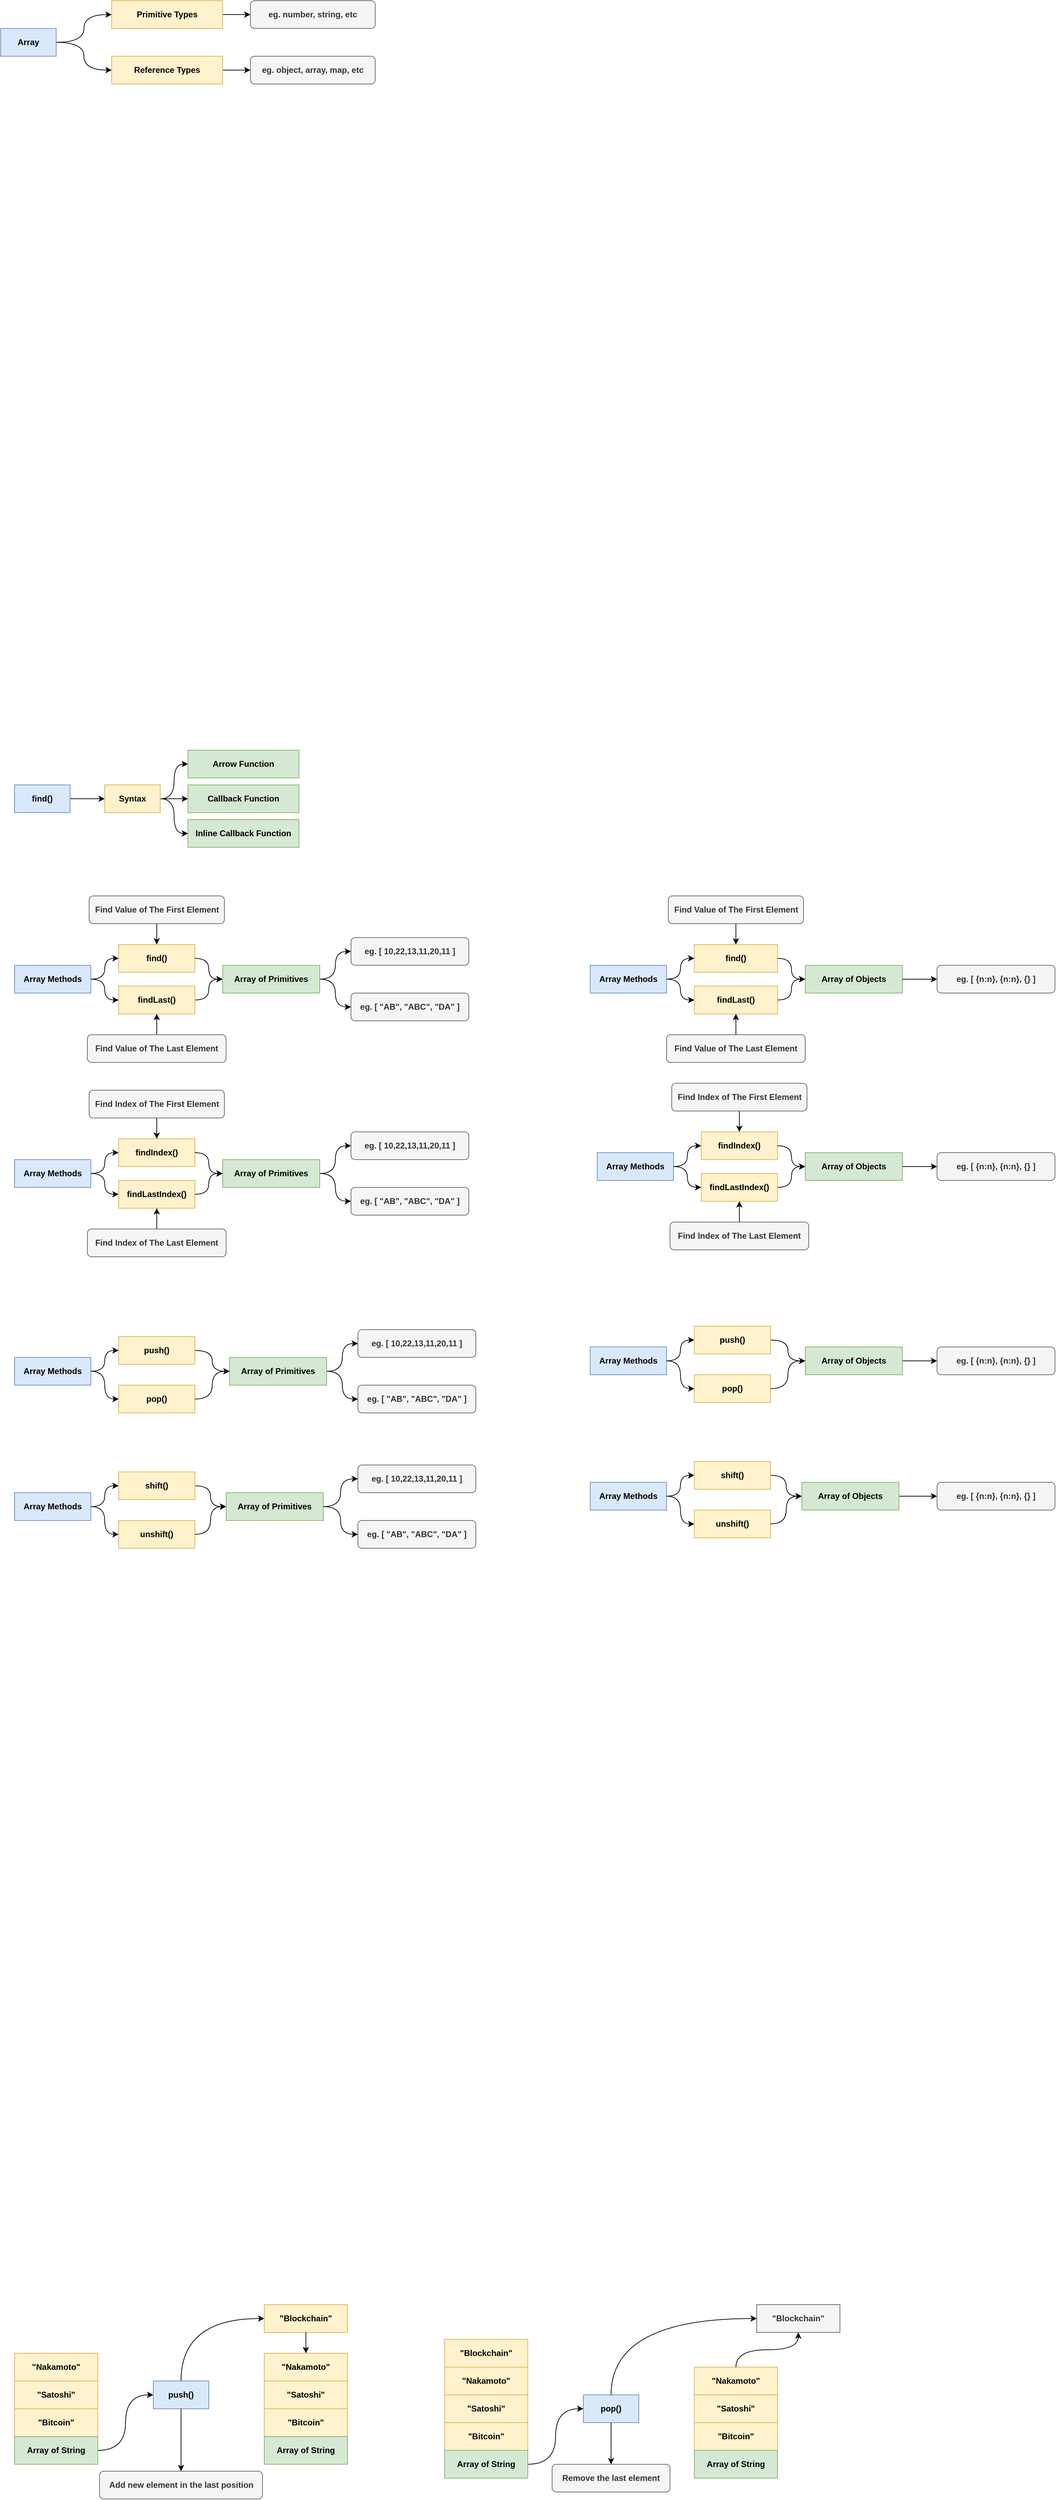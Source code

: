 <mxfile version="20.2.3" type="device" pages="2"><diagram id="KHSQumyHr-9L8EF3Shro" name="Array"><mxGraphModel dx="-278" dy="3065" grid="1" gridSize="10" guides="1" tooltips="1" connect="1" arrows="1" fold="1" page="1" pageScale="1" pageWidth="850" pageHeight="1100" math="0" shadow="0"><root><mxCell id="pelAh8bGHSZ1WmVVus8T-0"/><mxCell id="pelAh8bGHSZ1WmVVus8T-1" parent="pelAh8bGHSZ1WmVVus8T-0"/><mxCell id="rzizRlZASX7ASRi92GUc-32" style="edgeStyle=orthogonalEdgeStyle;curved=1;orthogonalLoop=1;jettySize=auto;html=1;exitX=1;exitY=0.5;exitDx=0;exitDy=0;" parent="pelAh8bGHSZ1WmVVus8T-1" source="rzizRlZASX7ASRi92GUc-27" target="rzizRlZASX7ASRi92GUc-31" edge="1"><mxGeometry relative="1" as="geometry"/></mxCell><mxCell id="rzizRlZASX7ASRi92GUc-27" value="&lt;b&gt;find()&lt;/b&gt;" style="rounded=0;whiteSpace=wrap;html=1;fillColor=#dae8fc;strokeColor=#6c8ebf;" parent="pelAh8bGHSZ1WmVVus8T-1" vertex="1"><mxGeometry x="1740" y="-1030" width="80" height="40" as="geometry"/></mxCell><mxCell id="rzizRlZASX7ASRi92GUc-28" value="&lt;b&gt;Arrow Function&lt;/b&gt;" style="rounded=0;whiteSpace=wrap;html=1;fillColor=#d5e8d4;strokeColor=#82b366;" parent="pelAh8bGHSZ1WmVVus8T-1" vertex="1"><mxGeometry x="1990" y="-1080" width="160" height="40" as="geometry"/></mxCell><mxCell id="rzizRlZASX7ASRi92GUc-29" value="&lt;b&gt;Callback Function&lt;/b&gt;" style="rounded=0;whiteSpace=wrap;html=1;fillColor=#d5e8d4;strokeColor=#82b366;" parent="pelAh8bGHSZ1WmVVus8T-1" vertex="1"><mxGeometry x="1990" y="-1030" width="160" height="40" as="geometry"/></mxCell><mxCell id="rzizRlZASX7ASRi92GUc-30" value="&lt;b&gt;Inline Callback Function&lt;/b&gt;" style="rounded=0;whiteSpace=wrap;html=1;fillColor=#d5e8d4;strokeColor=#82b366;" parent="pelAh8bGHSZ1WmVVus8T-1" vertex="1"><mxGeometry x="1990" y="-980" width="160" height="40" as="geometry"/></mxCell><mxCell id="rzizRlZASX7ASRi92GUc-33" style="edgeStyle=orthogonalEdgeStyle;curved=1;orthogonalLoop=1;jettySize=auto;html=1;exitX=1;exitY=0.5;exitDx=0;exitDy=0;entryX=0;entryY=0.5;entryDx=0;entryDy=0;" parent="pelAh8bGHSZ1WmVVus8T-1" source="rzizRlZASX7ASRi92GUc-31" target="rzizRlZASX7ASRi92GUc-28" edge="1"><mxGeometry relative="1" as="geometry"/></mxCell><mxCell id="rzizRlZASX7ASRi92GUc-34" style="edgeStyle=orthogonalEdgeStyle;curved=1;orthogonalLoop=1;jettySize=auto;html=1;exitX=1;exitY=0.5;exitDx=0;exitDy=0;entryX=0;entryY=0.5;entryDx=0;entryDy=0;" parent="pelAh8bGHSZ1WmVVus8T-1" source="rzizRlZASX7ASRi92GUc-31" target="rzizRlZASX7ASRi92GUc-30" edge="1"><mxGeometry relative="1" as="geometry"/></mxCell><mxCell id="rzizRlZASX7ASRi92GUc-35" style="edgeStyle=orthogonalEdgeStyle;curved=1;orthogonalLoop=1;jettySize=auto;html=1;exitX=1;exitY=0.5;exitDx=0;exitDy=0;" parent="pelAh8bGHSZ1WmVVus8T-1" source="rzizRlZASX7ASRi92GUc-31" target="rzizRlZASX7ASRi92GUc-29" edge="1"><mxGeometry relative="1" as="geometry"/></mxCell><mxCell id="rzizRlZASX7ASRi92GUc-31" value="&lt;b&gt;Syntax&lt;/b&gt;" style="rounded=0;whiteSpace=wrap;html=1;fillColor=#fff2cc;strokeColor=#d6b656;" parent="pelAh8bGHSZ1WmVVus8T-1" vertex="1"><mxGeometry x="1870" y="-1030" width="80" height="40" as="geometry"/></mxCell><mxCell id="m9g6VoH6Y471TWM6IyNL-5" value="" style="group" parent="pelAh8bGHSZ1WmVVus8T-1" vertex="1" connectable="0"><mxGeometry x="2360" y="1160" width="570" height="270" as="geometry"/></mxCell><mxCell id="ezQ0ZeVI_Z-6M8vQxU5H-1" value="&lt;b&gt;pop()&lt;/b&gt;" style="rounded=0;whiteSpace=wrap;html=1;fillColor=#dae8fc;strokeColor=#6c8ebf;" parent="m9g6VoH6Y471TWM6IyNL-5" vertex="1"><mxGeometry x="200" y="130" width="80" height="40" as="geometry"/></mxCell><mxCell id="ezQ0ZeVI_Z-6M8vQxU5H-2" value="&lt;b&gt;&quot;Bitcoin&quot;&lt;/b&gt;" style="rounded=0;whiteSpace=wrap;html=1;fillColor=#fff2cc;strokeColor=#d6b656;" parent="m9g6VoH6Y471TWM6IyNL-5" vertex="1"><mxGeometry y="170" width="120" height="40" as="geometry"/></mxCell><mxCell id="ezQ0ZeVI_Z-6M8vQxU5H-3" value="&lt;b&gt;&quot;Satoshi&quot;&lt;/b&gt;" style="rounded=0;whiteSpace=wrap;html=1;fillColor=#fff2cc;strokeColor=#d6b656;" parent="m9g6VoH6Y471TWM6IyNL-5" vertex="1"><mxGeometry y="130" width="120" height="40" as="geometry"/></mxCell><mxCell id="ezQ0ZeVI_Z-6M8vQxU5H-4" value="&lt;b&gt;&quot;Nakamoto&quot;&lt;/b&gt;" style="rounded=0;whiteSpace=wrap;html=1;fillColor=#fff2cc;strokeColor=#d6b656;" parent="m9g6VoH6Y471TWM6IyNL-5" vertex="1"><mxGeometry y="90" width="120" height="40" as="geometry"/></mxCell><mxCell id="ezQ0ZeVI_Z-6M8vQxU5H-5" value="&lt;b&gt;&quot;Blockchain&quot;&lt;/b&gt;" style="rounded=0;whiteSpace=wrap;html=1;fillColor=#fff2cc;strokeColor=#d6b656;" parent="m9g6VoH6Y471TWM6IyNL-5" vertex="1"><mxGeometry y="50" width="120" height="40" as="geometry"/></mxCell><mxCell id="ezQ0ZeVI_Z-6M8vQxU5H-16" style="edgeStyle=orthogonalEdgeStyle;curved=1;orthogonalLoop=1;jettySize=auto;html=1;exitX=1;exitY=0.5;exitDx=0;exitDy=0;entryX=0;entryY=0.5;entryDx=0;entryDy=0;" parent="m9g6VoH6Y471TWM6IyNL-5" source="ezQ0ZeVI_Z-6M8vQxU5H-6" target="ezQ0ZeVI_Z-6M8vQxU5H-1" edge="1"><mxGeometry relative="1" as="geometry"/></mxCell><mxCell id="ezQ0ZeVI_Z-6M8vQxU5H-6" value="&lt;b&gt;Array of String&lt;/b&gt;" style="rounded=0;whiteSpace=wrap;html=1;fillColor=#d5e8d4;strokeColor=#82b366;" parent="m9g6VoH6Y471TWM6IyNL-5" vertex="1"><mxGeometry y="210" width="120" height="40" as="geometry"/></mxCell><mxCell id="ezQ0ZeVI_Z-6M8vQxU5H-8" value="&lt;b&gt;&quot;Bitcoin&quot;&lt;/b&gt;" style="rounded=0;whiteSpace=wrap;html=1;fillColor=#fff2cc;strokeColor=#d6b656;" parent="m9g6VoH6Y471TWM6IyNL-5" vertex="1"><mxGeometry x="360" y="170" width="120" height="40" as="geometry"/></mxCell><mxCell id="ezQ0ZeVI_Z-6M8vQxU5H-9" value="&lt;b&gt;&quot;Satoshi&quot;&lt;/b&gt;" style="rounded=0;whiteSpace=wrap;html=1;fillColor=#fff2cc;strokeColor=#d6b656;" parent="m9g6VoH6Y471TWM6IyNL-5" vertex="1"><mxGeometry x="360" y="130" width="120" height="40" as="geometry"/></mxCell><mxCell id="ezQ0ZeVI_Z-6M8vQxU5H-10" value="&lt;b&gt;&quot;Nakamoto&quot;&lt;/b&gt;" style="rounded=0;whiteSpace=wrap;html=1;fillColor=#fff2cc;strokeColor=#d6b656;" parent="m9g6VoH6Y471TWM6IyNL-5" vertex="1"><mxGeometry x="360" y="90" width="120" height="40" as="geometry"/></mxCell><mxCell id="ezQ0ZeVI_Z-6M8vQxU5H-11" value="&lt;b&gt;&quot;Blockchain&quot;&lt;/b&gt;" style="rounded=0;whiteSpace=wrap;html=1;fillColor=#f5f5f5;strokeColor=#666666;fontColor=#333333;" parent="m9g6VoH6Y471TWM6IyNL-5" vertex="1"><mxGeometry x="450" width="120" height="40" as="geometry"/></mxCell><mxCell id="ezQ0ZeVI_Z-6M8vQxU5H-13" style="edgeStyle=orthogonalEdgeStyle;curved=1;orthogonalLoop=1;jettySize=auto;html=1;exitX=0.5;exitY=0;exitDx=0;exitDy=0;entryX=0;entryY=0.5;entryDx=0;entryDy=0;" parent="m9g6VoH6Y471TWM6IyNL-5" source="ezQ0ZeVI_Z-6M8vQxU5H-1" target="ezQ0ZeVI_Z-6M8vQxU5H-11" edge="1"><mxGeometry relative="1" as="geometry"/></mxCell><mxCell id="ezQ0ZeVI_Z-6M8vQxU5H-18" style="edgeStyle=orthogonalEdgeStyle;curved=1;orthogonalLoop=1;jettySize=auto;html=1;exitX=0.5;exitY=0;exitDx=0;exitDy=0;" parent="m9g6VoH6Y471TWM6IyNL-5" source="ezQ0ZeVI_Z-6M8vQxU5H-10" target="ezQ0ZeVI_Z-6M8vQxU5H-11" edge="1"><mxGeometry relative="1" as="geometry"/></mxCell><mxCell id="ezQ0ZeVI_Z-6M8vQxU5H-12" value="&lt;b&gt;Array of String&lt;/b&gt;" style="rounded=0;whiteSpace=wrap;html=1;fillColor=#d5e8d4;strokeColor=#82b366;" parent="m9g6VoH6Y471TWM6IyNL-5" vertex="1"><mxGeometry x="360" y="210" width="120" height="40" as="geometry"/></mxCell><mxCell id="ezQ0ZeVI_Z-6M8vQxU5H-15" value="&lt;b&gt;Remove the last element&lt;/b&gt;" style="rounded=1;whiteSpace=wrap;html=1;fillColor=#f5f5f5;strokeColor=#666666;fontColor=#333333;gradientColor=none;" parent="m9g6VoH6Y471TWM6IyNL-5" vertex="1"><mxGeometry x="155" y="230" width="170" height="40" as="geometry"/></mxCell><mxCell id="ezQ0ZeVI_Z-6M8vQxU5H-17" style="edgeStyle=orthogonalEdgeStyle;curved=1;orthogonalLoop=1;jettySize=auto;html=1;exitX=0.5;exitY=1;exitDx=0;exitDy=0;" parent="m9g6VoH6Y471TWM6IyNL-5" source="ezQ0ZeVI_Z-6M8vQxU5H-1" target="ezQ0ZeVI_Z-6M8vQxU5H-15" edge="1"><mxGeometry relative="1" as="geometry"/></mxCell><mxCell id="m9g6VoH6Y471TWM6IyNL-41" value="" style="group" parent="pelAh8bGHSZ1WmVVus8T-1" vertex="1" connectable="0"><mxGeometry x="1740" y="1160" width="480" height="280" as="geometry"/></mxCell><mxCell id="m9g6VoH6Y471TWM6IyNL-23" value="&lt;b&gt;push()&lt;/b&gt;" style="rounded=0;whiteSpace=wrap;html=1;fillColor=#dae8fc;strokeColor=#6c8ebf;" parent="m9g6VoH6Y471TWM6IyNL-41" vertex="1"><mxGeometry x="200" y="110" width="80" height="40" as="geometry"/></mxCell><mxCell id="m9g6VoH6Y471TWM6IyNL-24" value="&lt;b&gt;&quot;Bitcoin&quot;&lt;/b&gt;" style="rounded=0;whiteSpace=wrap;html=1;fillColor=#fff2cc;strokeColor=#d6b656;" parent="m9g6VoH6Y471TWM6IyNL-41" vertex="1"><mxGeometry y="150" width="120" height="40" as="geometry"/></mxCell><mxCell id="m9g6VoH6Y471TWM6IyNL-25" value="&lt;b&gt;&quot;Satoshi&quot;&lt;/b&gt;" style="rounded=0;whiteSpace=wrap;html=1;fillColor=#fff2cc;strokeColor=#d6b656;" parent="m9g6VoH6Y471TWM6IyNL-41" vertex="1"><mxGeometry y="110" width="120" height="40" as="geometry"/></mxCell><mxCell id="m9g6VoH6Y471TWM6IyNL-26" value="&lt;b&gt;&quot;Nakamoto&quot;&lt;/b&gt;" style="rounded=0;whiteSpace=wrap;html=1;fillColor=#fff2cc;strokeColor=#d6b656;" parent="m9g6VoH6Y471TWM6IyNL-41" vertex="1"><mxGeometry y="70" width="120" height="40" as="geometry"/></mxCell><mxCell id="m9g6VoH6Y471TWM6IyNL-27" value="&lt;b&gt;&quot;Blockchain&quot;&lt;/b&gt;" style="rounded=0;whiteSpace=wrap;html=1;fillColor=#fff2cc;strokeColor=#d6b656;" parent="m9g6VoH6Y471TWM6IyNL-41" vertex="1"><mxGeometry x="360" width="120" height="40" as="geometry"/></mxCell><mxCell id="m9g6VoH6Y471TWM6IyNL-39" style="edgeStyle=orthogonalEdgeStyle;curved=1;orthogonalLoop=1;jettySize=auto;html=1;exitX=0.5;exitY=0;exitDx=0;exitDy=0;entryX=0;entryY=0.5;entryDx=0;entryDy=0;" parent="m9g6VoH6Y471TWM6IyNL-41" source="m9g6VoH6Y471TWM6IyNL-23" target="m9g6VoH6Y471TWM6IyNL-27" edge="1"><mxGeometry relative="1" as="geometry"/></mxCell><mxCell id="m9g6VoH6Y471TWM6IyNL-28" style="edgeStyle=orthogonalEdgeStyle;curved=1;orthogonalLoop=1;jettySize=auto;html=1;exitX=1;exitY=0.5;exitDx=0;exitDy=0;entryX=0;entryY=0.5;entryDx=0;entryDy=0;" parent="m9g6VoH6Y471TWM6IyNL-41" source="m9g6VoH6Y471TWM6IyNL-29" target="m9g6VoH6Y471TWM6IyNL-23" edge="1"><mxGeometry relative="1" as="geometry"/></mxCell><mxCell id="m9g6VoH6Y471TWM6IyNL-29" value="&lt;b&gt;Array of String&lt;/b&gt;" style="rounded=0;whiteSpace=wrap;html=1;fillColor=#d5e8d4;strokeColor=#82b366;" parent="m9g6VoH6Y471TWM6IyNL-41" vertex="1"><mxGeometry y="190" width="120" height="40" as="geometry"/></mxCell><mxCell id="m9g6VoH6Y471TWM6IyNL-30" value="&lt;b&gt;&quot;Bitcoin&quot;&lt;/b&gt;" style="rounded=0;whiteSpace=wrap;html=1;fillColor=#fff2cc;strokeColor=#d6b656;" parent="m9g6VoH6Y471TWM6IyNL-41" vertex="1"><mxGeometry x="360" y="150" width="120" height="40" as="geometry"/></mxCell><mxCell id="m9g6VoH6Y471TWM6IyNL-31" value="&lt;b&gt;&quot;Satoshi&quot;&lt;/b&gt;" style="rounded=0;whiteSpace=wrap;html=1;fillColor=#fff2cc;strokeColor=#d6b656;" parent="m9g6VoH6Y471TWM6IyNL-41" vertex="1"><mxGeometry x="360" y="110" width="120" height="40" as="geometry"/></mxCell><mxCell id="m9g6VoH6Y471TWM6IyNL-32" value="&lt;b&gt;&quot;Nakamoto&quot;&lt;/b&gt;" style="rounded=0;whiteSpace=wrap;html=1;fillColor=#fff2cc;strokeColor=#d6b656;" parent="m9g6VoH6Y471TWM6IyNL-41" vertex="1"><mxGeometry x="360" y="70" width="120" height="40" as="geometry"/></mxCell><mxCell id="m9g6VoH6Y471TWM6IyNL-40" style="edgeStyle=orthogonalEdgeStyle;curved=1;orthogonalLoop=1;jettySize=auto;html=1;exitX=0.5;exitY=1;exitDx=0;exitDy=0;entryX=0.5;entryY=0;entryDx=0;entryDy=0;" parent="m9g6VoH6Y471TWM6IyNL-41" source="m9g6VoH6Y471TWM6IyNL-27" target="m9g6VoH6Y471TWM6IyNL-32" edge="1"><mxGeometry relative="1" as="geometry"/></mxCell><mxCell id="m9g6VoH6Y471TWM6IyNL-36" value="&lt;b&gt;Array of String&lt;/b&gt;" style="rounded=0;whiteSpace=wrap;html=1;fillColor=#d5e8d4;strokeColor=#82b366;" parent="m9g6VoH6Y471TWM6IyNL-41" vertex="1"><mxGeometry x="360" y="190" width="120" height="40" as="geometry"/></mxCell><mxCell id="m9g6VoH6Y471TWM6IyNL-37" value="&lt;b&gt;Add new element in the last position&lt;/b&gt;" style="rounded=1;whiteSpace=wrap;html=1;fillColor=#f5f5f5;strokeColor=#666666;fontColor=#333333;gradientColor=none;" parent="m9g6VoH6Y471TWM6IyNL-41" vertex="1"><mxGeometry x="122.5" y="240" width="235" height="40" as="geometry"/></mxCell><mxCell id="m9g6VoH6Y471TWM6IyNL-38" style="edgeStyle=orthogonalEdgeStyle;curved=1;orthogonalLoop=1;jettySize=auto;html=1;exitX=0.5;exitY=1;exitDx=0;exitDy=0;" parent="m9g6VoH6Y471TWM6IyNL-41" source="m9g6VoH6Y471TWM6IyNL-23" target="m9g6VoH6Y471TWM6IyNL-37" edge="1"><mxGeometry relative="1" as="geometry"/></mxCell><mxCell id="_TqY2tzyVHwx-3EZVsWA-69" value="" style="group" parent="pelAh8bGHSZ1WmVVus8T-1" vertex="1" connectable="0"><mxGeometry x="1740" y="-870" width="655" height="240" as="geometry"/></mxCell><mxCell id="rzizRlZASX7ASRi92GUc-0" value="&lt;b&gt;Array Methods&lt;/b&gt;" style="rounded=0;whiteSpace=wrap;html=1;fillColor=#dae8fc;strokeColor=#6c8ebf;" parent="_TqY2tzyVHwx-3EZVsWA-69" vertex="1"><mxGeometry y="100" width="110" height="40" as="geometry"/></mxCell><mxCell id="rzizRlZASX7ASRi92GUc-1" value="&lt;b&gt;find()&lt;/b&gt;" style="rounded=0;whiteSpace=wrap;html=1;fillColor=#fff2cc;strokeColor=#d6b656;" parent="_TqY2tzyVHwx-3EZVsWA-69" vertex="1"><mxGeometry x="150" y="70" width="110" height="40" as="geometry"/></mxCell><mxCell id="rzizRlZASX7ASRi92GUc-24" style="edgeStyle=orthogonalEdgeStyle;curved=1;orthogonalLoop=1;jettySize=auto;html=1;exitX=1;exitY=0.5;exitDx=0;exitDy=0;entryX=0;entryY=0.5;entryDx=0;entryDy=0;" parent="_TqY2tzyVHwx-3EZVsWA-69" source="rzizRlZASX7ASRi92GUc-0" target="rzizRlZASX7ASRi92GUc-1" edge="1"><mxGeometry relative="1" as="geometry"/></mxCell><mxCell id="rzizRlZASX7ASRi92GUc-5" value="&lt;b&gt;Array of Primitives&lt;/b&gt;" style="rounded=0;whiteSpace=wrap;html=1;fillColor=#d5e8d4;strokeColor=#82b366;" parent="_TqY2tzyVHwx-3EZVsWA-69" vertex="1"><mxGeometry x="300" y="100" width="140" height="40" as="geometry"/></mxCell><mxCell id="rzizRlZASX7ASRi92GUc-23" style="edgeStyle=orthogonalEdgeStyle;curved=1;orthogonalLoop=1;jettySize=auto;html=1;exitX=1;exitY=0.5;exitDx=0;exitDy=0;entryX=0;entryY=0.5;entryDx=0;entryDy=0;" parent="_TqY2tzyVHwx-3EZVsWA-69" source="rzizRlZASX7ASRi92GUc-1" target="rzizRlZASX7ASRi92GUc-5" edge="1"><mxGeometry relative="1" as="geometry"/></mxCell><mxCell id="rzizRlZASX7ASRi92GUc-7" value="&lt;b&gt;eg. [ 10,22,13,11,20,11 ]&lt;/b&gt;" style="rounded=1;whiteSpace=wrap;html=1;fillColor=#f5f5f5;strokeColor=#666666;fontColor=#333333;" parent="_TqY2tzyVHwx-3EZVsWA-69" vertex="1"><mxGeometry x="485" y="60" width="170" height="40" as="geometry"/></mxCell><mxCell id="rzizRlZASX7ASRi92GUc-18" style="edgeStyle=orthogonalEdgeStyle;curved=1;orthogonalLoop=1;jettySize=auto;html=1;exitX=1;exitY=0.5;exitDx=0;exitDy=0;entryX=0;entryY=0.5;entryDx=0;entryDy=0;" parent="_TqY2tzyVHwx-3EZVsWA-69" source="rzizRlZASX7ASRi92GUc-5" target="rzizRlZASX7ASRi92GUc-7" edge="1"><mxGeometry relative="1" as="geometry"/></mxCell><mxCell id="rzizRlZASX7ASRi92GUc-22" style="edgeStyle=orthogonalEdgeStyle;curved=1;orthogonalLoop=1;jettySize=auto;html=1;exitX=1;exitY=0.5;exitDx=0;exitDy=0;entryX=0;entryY=0.5;entryDx=0;entryDy=0;" parent="_TqY2tzyVHwx-3EZVsWA-69" source="rzizRlZASX7ASRi92GUc-11" target="rzizRlZASX7ASRi92GUc-5" edge="1"><mxGeometry relative="1" as="geometry"/></mxCell><mxCell id="rzizRlZASX7ASRi92GUc-11" value="&lt;b&gt;findLast()&lt;/b&gt;" style="rounded=0;whiteSpace=wrap;html=1;fillColor=#fff2cc;strokeColor=#d6b656;" parent="_TqY2tzyVHwx-3EZVsWA-69" vertex="1"><mxGeometry x="150" y="130" width="110" height="40" as="geometry"/></mxCell><mxCell id="rzizRlZASX7ASRi92GUc-25" style="edgeStyle=orthogonalEdgeStyle;curved=1;orthogonalLoop=1;jettySize=auto;html=1;exitX=1;exitY=0.5;exitDx=0;exitDy=0;entryX=0;entryY=0.5;entryDx=0;entryDy=0;" parent="_TqY2tzyVHwx-3EZVsWA-69" source="rzizRlZASX7ASRi92GUc-0" target="rzizRlZASX7ASRi92GUc-11" edge="1"><mxGeometry relative="1" as="geometry"/></mxCell><mxCell id="_TqY2tzyVHwx-3EZVsWA-63" style="edgeStyle=orthogonalEdgeStyle;curved=1;orthogonalLoop=1;jettySize=auto;html=1;exitX=0.5;exitY=0;exitDx=0;exitDy=0;" parent="_TqY2tzyVHwx-3EZVsWA-69" source="rzizRlZASX7ASRi92GUc-12" target="rzizRlZASX7ASRi92GUc-11" edge="1"><mxGeometry relative="1" as="geometry"/></mxCell><mxCell id="rzizRlZASX7ASRi92GUc-12" value="&lt;b&gt;Find Value of The Last Element&lt;/b&gt;" style="rounded=1;whiteSpace=wrap;html=1;fillColor=#f5f5f5;strokeColor=#666666;fontColor=#333333;" parent="_TqY2tzyVHwx-3EZVsWA-69" vertex="1"><mxGeometry x="105" y="200" width="200" height="40" as="geometry"/></mxCell><mxCell id="_TqY2tzyVHwx-3EZVsWA-64" style="edgeStyle=orthogonalEdgeStyle;curved=1;orthogonalLoop=1;jettySize=auto;html=1;exitX=0.5;exitY=1;exitDx=0;exitDy=0;entryX=0.5;entryY=0;entryDx=0;entryDy=0;" parent="_TqY2tzyVHwx-3EZVsWA-69" source="rzizRlZASX7ASRi92GUc-14" target="rzizRlZASX7ASRi92GUc-1" edge="1"><mxGeometry relative="1" as="geometry"/></mxCell><mxCell id="rzizRlZASX7ASRi92GUc-14" value="&lt;b&gt;Find Value of The First Element&lt;/b&gt;" style="rounded=1;whiteSpace=wrap;html=1;fillColor=#f5f5f5;strokeColor=#666666;fontColor=#333333;" parent="_TqY2tzyVHwx-3EZVsWA-69" vertex="1"><mxGeometry x="107.5" width="195" height="40" as="geometry"/></mxCell><mxCell id="rzizRlZASX7ASRi92GUc-16" value="&lt;b&gt;eg. [ &quot;AB&quot;, &quot;ABC&quot;, &quot;DA&quot; ]&lt;/b&gt;" style="rounded=1;whiteSpace=wrap;html=1;fillColor=#f5f5f5;strokeColor=#666666;fontColor=#333333;" parent="_TqY2tzyVHwx-3EZVsWA-69" vertex="1"><mxGeometry x="485" y="140" width="170" height="40" as="geometry"/></mxCell><mxCell id="rzizRlZASX7ASRi92GUc-19" style="edgeStyle=orthogonalEdgeStyle;curved=1;orthogonalLoop=1;jettySize=auto;html=1;exitX=1;exitY=0.5;exitDx=0;exitDy=0;" parent="_TqY2tzyVHwx-3EZVsWA-69" source="rzizRlZASX7ASRi92GUc-5" target="rzizRlZASX7ASRi92GUc-16" edge="1"><mxGeometry relative="1" as="geometry"/></mxCell><mxCell id="_TqY2tzyVHwx-3EZVsWA-70" value="" style="group" parent="pelAh8bGHSZ1WmVVus8T-1" vertex="1" connectable="0"><mxGeometry x="2570" y="-870" width="670" height="240" as="geometry"/></mxCell><mxCell id="_TqY2tzyVHwx-3EZVsWA-3" value="&lt;b&gt;Array Methods&lt;/b&gt;" style="rounded=0;whiteSpace=wrap;html=1;fillColor=#dae8fc;strokeColor=#6c8ebf;" parent="_TqY2tzyVHwx-3EZVsWA-70" vertex="1"><mxGeometry y="100" width="110" height="40" as="geometry"/></mxCell><mxCell id="_TqY2tzyVHwx-3EZVsWA-5" value="&lt;b&gt;find()&lt;/b&gt;" style="rounded=0;whiteSpace=wrap;html=1;fillColor=#fff2cc;strokeColor=#d6b656;" parent="_TqY2tzyVHwx-3EZVsWA-70" vertex="1"><mxGeometry x="150" y="70" width="120" height="40" as="geometry"/></mxCell><mxCell id="_TqY2tzyVHwx-3EZVsWA-0" style="edgeStyle=orthogonalEdgeStyle;curved=1;orthogonalLoop=1;jettySize=auto;html=1;exitX=1;exitY=0.5;exitDx=0;exitDy=0;entryX=0;entryY=0.5;entryDx=0;entryDy=0;" parent="_TqY2tzyVHwx-3EZVsWA-70" source="_TqY2tzyVHwx-3EZVsWA-3" target="_TqY2tzyVHwx-3EZVsWA-5" edge="1"><mxGeometry relative="1" as="geometry"/></mxCell><mxCell id="_TqY2tzyVHwx-3EZVsWA-10" value="&lt;b&gt;Array of Objects&lt;/b&gt;" style="rounded=0;whiteSpace=wrap;html=1;fillColor=#d5e8d4;strokeColor=#82b366;" parent="_TqY2tzyVHwx-3EZVsWA-70" vertex="1"><mxGeometry x="310" y="100" width="140" height="40" as="geometry"/></mxCell><mxCell id="_TqY2tzyVHwx-3EZVsWA-4" style="edgeStyle=orthogonalEdgeStyle;curved=1;orthogonalLoop=1;jettySize=auto;html=1;exitX=1;exitY=0.5;exitDx=0;exitDy=0;entryX=0;entryY=0.5;entryDx=0;entryDy=0;" parent="_TqY2tzyVHwx-3EZVsWA-70" source="_TqY2tzyVHwx-3EZVsWA-5" target="_TqY2tzyVHwx-3EZVsWA-10" edge="1"><mxGeometry relative="1" as="geometry"/></mxCell><mxCell id="_TqY2tzyVHwx-3EZVsWA-12" style="edgeStyle=orthogonalEdgeStyle;curved=1;orthogonalLoop=1;jettySize=auto;html=1;exitX=1;exitY=0.5;exitDx=0;exitDy=0;entryX=0;entryY=0.5;entryDx=0;entryDy=0;" parent="_TqY2tzyVHwx-3EZVsWA-70" source="_TqY2tzyVHwx-3EZVsWA-13" target="_TqY2tzyVHwx-3EZVsWA-10" edge="1"><mxGeometry relative="1" as="geometry"/></mxCell><mxCell id="_TqY2tzyVHwx-3EZVsWA-13" value="&lt;b&gt;findLast()&lt;/b&gt;" style="rounded=0;whiteSpace=wrap;html=1;fillColor=#fff2cc;strokeColor=#d6b656;" parent="_TqY2tzyVHwx-3EZVsWA-70" vertex="1"><mxGeometry x="150" y="130" width="120" height="40" as="geometry"/></mxCell><mxCell id="_TqY2tzyVHwx-3EZVsWA-1" style="edgeStyle=orthogonalEdgeStyle;curved=1;orthogonalLoop=1;jettySize=auto;html=1;exitX=1;exitY=0.5;exitDx=0;exitDy=0;entryX=0;entryY=0.5;entryDx=0;entryDy=0;" parent="_TqY2tzyVHwx-3EZVsWA-70" source="_TqY2tzyVHwx-3EZVsWA-3" target="_TqY2tzyVHwx-3EZVsWA-13" edge="1"><mxGeometry relative="1" as="geometry"/></mxCell><mxCell id="_TqY2tzyVHwx-3EZVsWA-18" value="&lt;b&gt;eg. [ {n:n}, {n:n}, {} ]&lt;/b&gt;" style="rounded=1;whiteSpace=wrap;html=1;fillColor=#f5f5f5;strokeColor=#666666;fontColor=#333333;" parent="_TqY2tzyVHwx-3EZVsWA-70" vertex="1"><mxGeometry x="500" y="100" width="170" height="40" as="geometry"/></mxCell><mxCell id="_TqY2tzyVHwx-3EZVsWA-9" style="edgeStyle=orthogonalEdgeStyle;curved=1;orthogonalLoop=1;jettySize=auto;html=1;exitX=1;exitY=0.5;exitDx=0;exitDy=0;" parent="_TqY2tzyVHwx-3EZVsWA-70" source="_TqY2tzyVHwx-3EZVsWA-10" target="_TqY2tzyVHwx-3EZVsWA-18" edge="1"><mxGeometry relative="1" as="geometry"/></mxCell><mxCell id="_TqY2tzyVHwx-3EZVsWA-68" style="edgeStyle=orthogonalEdgeStyle;curved=1;orthogonalLoop=1;jettySize=auto;html=1;exitX=0.5;exitY=0;exitDx=0;exitDy=0;" parent="_TqY2tzyVHwx-3EZVsWA-70" source="_TqY2tzyVHwx-3EZVsWA-65" target="_TqY2tzyVHwx-3EZVsWA-13" edge="1"><mxGeometry relative="1" as="geometry"/></mxCell><mxCell id="_TqY2tzyVHwx-3EZVsWA-65" value="&lt;b&gt;Find Value of The Last Element&lt;/b&gt;" style="rounded=1;whiteSpace=wrap;html=1;fillColor=#f5f5f5;strokeColor=#666666;fontColor=#333333;" parent="_TqY2tzyVHwx-3EZVsWA-70" vertex="1"><mxGeometry x="110" y="200" width="200" height="40" as="geometry"/></mxCell><mxCell id="_TqY2tzyVHwx-3EZVsWA-67" style="edgeStyle=orthogonalEdgeStyle;curved=1;orthogonalLoop=1;jettySize=auto;html=1;exitX=0.5;exitY=1;exitDx=0;exitDy=0;" parent="_TqY2tzyVHwx-3EZVsWA-70" source="_TqY2tzyVHwx-3EZVsWA-66" target="_TqY2tzyVHwx-3EZVsWA-5" edge="1"><mxGeometry relative="1" as="geometry"/></mxCell><mxCell id="_TqY2tzyVHwx-3EZVsWA-66" value="&lt;b&gt;Find Value of The First Element&lt;/b&gt;" style="rounded=1;whiteSpace=wrap;html=1;fillColor=#f5f5f5;strokeColor=#666666;fontColor=#333333;" parent="_TqY2tzyVHwx-3EZVsWA-70" vertex="1"><mxGeometry x="112.5" width="195" height="40" as="geometry"/></mxCell><mxCell id="_TqY2tzyVHwx-3EZVsWA-71" value="" style="group" parent="pelAh8bGHSZ1WmVVus8T-1" vertex="1" connectable="0"><mxGeometry x="1740" y="-590" width="655" height="240" as="geometry"/></mxCell><mxCell id="_TqY2tzyVHwx-3EZVsWA-72" value="&lt;b&gt;Array Methods&lt;/b&gt;" style="rounded=0;whiteSpace=wrap;html=1;fillColor=#dae8fc;strokeColor=#6c8ebf;" parent="_TqY2tzyVHwx-3EZVsWA-71" vertex="1"><mxGeometry y="100" width="110" height="40" as="geometry"/></mxCell><mxCell id="_TqY2tzyVHwx-3EZVsWA-73" value="&lt;b&gt;findIndex()&lt;/b&gt;" style="rounded=0;whiteSpace=wrap;html=1;fillColor=#fff2cc;strokeColor=#d6b656;" parent="_TqY2tzyVHwx-3EZVsWA-71" vertex="1"><mxGeometry x="150" y="70" width="110" height="40" as="geometry"/></mxCell><mxCell id="_TqY2tzyVHwx-3EZVsWA-74" style="edgeStyle=orthogonalEdgeStyle;curved=1;orthogonalLoop=1;jettySize=auto;html=1;exitX=1;exitY=0.5;exitDx=0;exitDy=0;entryX=0;entryY=0.5;entryDx=0;entryDy=0;" parent="_TqY2tzyVHwx-3EZVsWA-71" source="_TqY2tzyVHwx-3EZVsWA-72" target="_TqY2tzyVHwx-3EZVsWA-73" edge="1"><mxGeometry relative="1" as="geometry"/></mxCell><mxCell id="_TqY2tzyVHwx-3EZVsWA-75" value="&lt;b&gt;Array of Primitives&lt;/b&gt;" style="rounded=0;whiteSpace=wrap;html=1;fillColor=#d5e8d4;strokeColor=#82b366;" parent="_TqY2tzyVHwx-3EZVsWA-71" vertex="1"><mxGeometry x="300" y="100" width="140" height="40" as="geometry"/></mxCell><mxCell id="_TqY2tzyVHwx-3EZVsWA-76" style="edgeStyle=orthogonalEdgeStyle;curved=1;orthogonalLoop=1;jettySize=auto;html=1;exitX=1;exitY=0.5;exitDx=0;exitDy=0;entryX=0;entryY=0.5;entryDx=0;entryDy=0;" parent="_TqY2tzyVHwx-3EZVsWA-71" source="_TqY2tzyVHwx-3EZVsWA-73" target="_TqY2tzyVHwx-3EZVsWA-75" edge="1"><mxGeometry relative="1" as="geometry"/></mxCell><mxCell id="_TqY2tzyVHwx-3EZVsWA-77" value="&lt;b&gt;eg. [ 10,22,13,11,20,11 ]&lt;/b&gt;" style="rounded=1;whiteSpace=wrap;html=1;fillColor=#f5f5f5;strokeColor=#666666;fontColor=#333333;" parent="_TqY2tzyVHwx-3EZVsWA-71" vertex="1"><mxGeometry x="485" y="60" width="170" height="40" as="geometry"/></mxCell><mxCell id="_TqY2tzyVHwx-3EZVsWA-78" style="edgeStyle=orthogonalEdgeStyle;curved=1;orthogonalLoop=1;jettySize=auto;html=1;exitX=1;exitY=0.5;exitDx=0;exitDy=0;entryX=0;entryY=0.5;entryDx=0;entryDy=0;" parent="_TqY2tzyVHwx-3EZVsWA-71" source="_TqY2tzyVHwx-3EZVsWA-75" target="_TqY2tzyVHwx-3EZVsWA-77" edge="1"><mxGeometry relative="1" as="geometry"/></mxCell><mxCell id="_TqY2tzyVHwx-3EZVsWA-79" style="edgeStyle=orthogonalEdgeStyle;curved=1;orthogonalLoop=1;jettySize=auto;html=1;exitX=1;exitY=0.5;exitDx=0;exitDy=0;entryX=0;entryY=0.5;entryDx=0;entryDy=0;" parent="_TqY2tzyVHwx-3EZVsWA-71" source="_TqY2tzyVHwx-3EZVsWA-80" target="_TqY2tzyVHwx-3EZVsWA-75" edge="1"><mxGeometry relative="1" as="geometry"/></mxCell><mxCell id="_TqY2tzyVHwx-3EZVsWA-80" value="&lt;b&gt;findLastIndex()&lt;/b&gt;" style="rounded=0;whiteSpace=wrap;html=1;fillColor=#fff2cc;strokeColor=#d6b656;" parent="_TqY2tzyVHwx-3EZVsWA-71" vertex="1"><mxGeometry x="150" y="130" width="110" height="40" as="geometry"/></mxCell><mxCell id="_TqY2tzyVHwx-3EZVsWA-81" style="edgeStyle=orthogonalEdgeStyle;curved=1;orthogonalLoop=1;jettySize=auto;html=1;exitX=1;exitY=0.5;exitDx=0;exitDy=0;entryX=0;entryY=0.5;entryDx=0;entryDy=0;" parent="_TqY2tzyVHwx-3EZVsWA-71" source="_TqY2tzyVHwx-3EZVsWA-72" target="_TqY2tzyVHwx-3EZVsWA-80" edge="1"><mxGeometry relative="1" as="geometry"/></mxCell><mxCell id="_TqY2tzyVHwx-3EZVsWA-82" style="edgeStyle=orthogonalEdgeStyle;curved=1;orthogonalLoop=1;jettySize=auto;html=1;exitX=0.5;exitY=0;exitDx=0;exitDy=0;" parent="_TqY2tzyVHwx-3EZVsWA-71" source="_TqY2tzyVHwx-3EZVsWA-83" target="_TqY2tzyVHwx-3EZVsWA-80" edge="1"><mxGeometry relative="1" as="geometry"/></mxCell><mxCell id="_TqY2tzyVHwx-3EZVsWA-83" value="&lt;b&gt;Find Index of The Last Element&lt;/b&gt;" style="rounded=1;whiteSpace=wrap;html=1;fillColor=#f5f5f5;strokeColor=#666666;fontColor=#333333;" parent="_TqY2tzyVHwx-3EZVsWA-71" vertex="1"><mxGeometry x="105" y="200" width="200" height="40" as="geometry"/></mxCell><mxCell id="_TqY2tzyVHwx-3EZVsWA-84" style="edgeStyle=orthogonalEdgeStyle;curved=1;orthogonalLoop=1;jettySize=auto;html=1;exitX=0.5;exitY=1;exitDx=0;exitDy=0;entryX=0.5;entryY=0;entryDx=0;entryDy=0;" parent="_TqY2tzyVHwx-3EZVsWA-71" source="_TqY2tzyVHwx-3EZVsWA-85" target="_TqY2tzyVHwx-3EZVsWA-73" edge="1"><mxGeometry relative="1" as="geometry"/></mxCell><mxCell id="_TqY2tzyVHwx-3EZVsWA-85" value="&lt;b&gt;Find Index of The First Element&lt;/b&gt;" style="rounded=1;whiteSpace=wrap;html=1;fillColor=#f5f5f5;strokeColor=#666666;fontColor=#333333;" parent="_TqY2tzyVHwx-3EZVsWA-71" vertex="1"><mxGeometry x="107.5" width="195" height="40" as="geometry"/></mxCell><mxCell id="_TqY2tzyVHwx-3EZVsWA-86" value="&lt;b&gt;eg. [ &quot;AB&quot;, &quot;ABC&quot;, &quot;DA&quot; ]&lt;/b&gt;" style="rounded=1;whiteSpace=wrap;html=1;fillColor=#f5f5f5;strokeColor=#666666;fontColor=#333333;" parent="_TqY2tzyVHwx-3EZVsWA-71" vertex="1"><mxGeometry x="485" y="140" width="170" height="40" as="geometry"/></mxCell><mxCell id="_TqY2tzyVHwx-3EZVsWA-87" style="edgeStyle=orthogonalEdgeStyle;curved=1;orthogonalLoop=1;jettySize=auto;html=1;exitX=1;exitY=0.5;exitDx=0;exitDy=0;" parent="_TqY2tzyVHwx-3EZVsWA-71" source="_TqY2tzyVHwx-3EZVsWA-75" target="_TqY2tzyVHwx-3EZVsWA-86" edge="1"><mxGeometry relative="1" as="geometry"/></mxCell><mxCell id="PkDwf079fDEn4fVgwKyZ-17" value="" style="group" parent="pelAh8bGHSZ1WmVVus8T-1" vertex="1" connectable="0"><mxGeometry x="2580" y="-600" width="660" height="240" as="geometry"/></mxCell><mxCell id="PkDwf079fDEn4fVgwKyZ-1" value="&lt;b&gt;Array Methods&lt;/b&gt;" style="rounded=0;whiteSpace=wrap;html=1;fillColor=#dae8fc;strokeColor=#6c8ebf;" parent="PkDwf079fDEn4fVgwKyZ-17" vertex="1"><mxGeometry y="100" width="110" height="40" as="geometry"/></mxCell><mxCell id="PkDwf079fDEn4fVgwKyZ-2" value="&lt;b&gt;findIndex()&lt;/b&gt;" style="rounded=0;whiteSpace=wrap;html=1;fillColor=#fff2cc;strokeColor=#d6b656;" parent="PkDwf079fDEn4fVgwKyZ-17" vertex="1"><mxGeometry x="150" y="70" width="110" height="40" as="geometry"/></mxCell><mxCell id="PkDwf079fDEn4fVgwKyZ-3" style="edgeStyle=orthogonalEdgeStyle;curved=1;orthogonalLoop=1;jettySize=auto;html=1;exitX=1;exitY=0.5;exitDx=0;exitDy=0;entryX=0;entryY=0.5;entryDx=0;entryDy=0;" parent="PkDwf079fDEn4fVgwKyZ-17" source="PkDwf079fDEn4fVgwKyZ-1" target="PkDwf079fDEn4fVgwKyZ-2" edge="1"><mxGeometry relative="1" as="geometry"/></mxCell><mxCell id="PkDwf079fDEn4fVgwKyZ-4" value="&lt;b&gt;Array of Objects&lt;/b&gt;" style="rounded=0;whiteSpace=wrap;html=1;fillColor=#d5e8d4;strokeColor=#82b366;" parent="PkDwf079fDEn4fVgwKyZ-17" vertex="1"><mxGeometry x="300" y="100" width="140" height="40" as="geometry"/></mxCell><mxCell id="PkDwf079fDEn4fVgwKyZ-5" style="edgeStyle=orthogonalEdgeStyle;curved=1;orthogonalLoop=1;jettySize=auto;html=1;exitX=1;exitY=0.5;exitDx=0;exitDy=0;entryX=0;entryY=0.5;entryDx=0;entryDy=0;" parent="PkDwf079fDEn4fVgwKyZ-17" source="PkDwf079fDEn4fVgwKyZ-2" target="PkDwf079fDEn4fVgwKyZ-4" edge="1"><mxGeometry relative="1" as="geometry"/></mxCell><mxCell id="PkDwf079fDEn4fVgwKyZ-6" value="&lt;b&gt;eg. [ {n:n}, {n:n}, {} ]&lt;/b&gt;" style="rounded=1;whiteSpace=wrap;html=1;fillColor=#f5f5f5;strokeColor=#666666;fontColor=#333333;" parent="PkDwf079fDEn4fVgwKyZ-17" vertex="1"><mxGeometry x="490" y="100" width="170" height="40" as="geometry"/></mxCell><mxCell id="PkDwf079fDEn4fVgwKyZ-7" style="edgeStyle=orthogonalEdgeStyle;curved=1;orthogonalLoop=1;jettySize=auto;html=1;exitX=1;exitY=0.5;exitDx=0;exitDy=0;entryX=0;entryY=0.5;entryDx=0;entryDy=0;" parent="PkDwf079fDEn4fVgwKyZ-17" source="PkDwf079fDEn4fVgwKyZ-4" target="PkDwf079fDEn4fVgwKyZ-6" edge="1"><mxGeometry relative="1" as="geometry"/></mxCell><mxCell id="PkDwf079fDEn4fVgwKyZ-8" style="edgeStyle=orthogonalEdgeStyle;curved=1;orthogonalLoop=1;jettySize=auto;html=1;exitX=1;exitY=0.5;exitDx=0;exitDy=0;entryX=0;entryY=0.5;entryDx=0;entryDy=0;" parent="PkDwf079fDEn4fVgwKyZ-17" source="PkDwf079fDEn4fVgwKyZ-9" target="PkDwf079fDEn4fVgwKyZ-4" edge="1"><mxGeometry relative="1" as="geometry"/></mxCell><mxCell id="PkDwf079fDEn4fVgwKyZ-9" value="&lt;b&gt;findLastIndex()&lt;/b&gt;" style="rounded=0;whiteSpace=wrap;html=1;fillColor=#fff2cc;strokeColor=#d6b656;" parent="PkDwf079fDEn4fVgwKyZ-17" vertex="1"><mxGeometry x="150" y="130" width="110" height="40" as="geometry"/></mxCell><mxCell id="PkDwf079fDEn4fVgwKyZ-10" style="edgeStyle=orthogonalEdgeStyle;curved=1;orthogonalLoop=1;jettySize=auto;html=1;exitX=1;exitY=0.5;exitDx=0;exitDy=0;entryX=0;entryY=0.5;entryDx=0;entryDy=0;" parent="PkDwf079fDEn4fVgwKyZ-17" source="PkDwf079fDEn4fVgwKyZ-1" target="PkDwf079fDEn4fVgwKyZ-9" edge="1"><mxGeometry relative="1" as="geometry"/></mxCell><mxCell id="PkDwf079fDEn4fVgwKyZ-11" style="edgeStyle=orthogonalEdgeStyle;curved=1;orthogonalLoop=1;jettySize=auto;html=1;exitX=0.5;exitY=0;exitDx=0;exitDy=0;" parent="PkDwf079fDEn4fVgwKyZ-17" source="PkDwf079fDEn4fVgwKyZ-12" target="PkDwf079fDEn4fVgwKyZ-9" edge="1"><mxGeometry relative="1" as="geometry"/></mxCell><mxCell id="PkDwf079fDEn4fVgwKyZ-12" value="&lt;b&gt;Find Index of The Last Element&lt;/b&gt;" style="rounded=1;whiteSpace=wrap;html=1;fillColor=#f5f5f5;strokeColor=#666666;fontColor=#333333;" parent="PkDwf079fDEn4fVgwKyZ-17" vertex="1"><mxGeometry x="105" y="200" width="200" height="40" as="geometry"/></mxCell><mxCell id="PkDwf079fDEn4fVgwKyZ-13" style="edgeStyle=orthogonalEdgeStyle;curved=1;orthogonalLoop=1;jettySize=auto;html=1;exitX=0.5;exitY=1;exitDx=0;exitDy=0;entryX=0.5;entryY=0;entryDx=0;entryDy=0;" parent="PkDwf079fDEn4fVgwKyZ-17" source="PkDwf079fDEn4fVgwKyZ-14" target="PkDwf079fDEn4fVgwKyZ-2" edge="1"><mxGeometry relative="1" as="geometry"/></mxCell><mxCell id="PkDwf079fDEn4fVgwKyZ-14" value="&lt;b&gt;Find Index of The First Element&lt;/b&gt;" style="rounded=1;whiteSpace=wrap;html=1;fillColor=#f5f5f5;strokeColor=#666666;fontColor=#333333;" parent="PkDwf079fDEn4fVgwKyZ-17" vertex="1"><mxGeometry x="107.5" width="195" height="40" as="geometry"/></mxCell><mxCell id="2baJepoQxACezTWDS0zp-0" value="&lt;b&gt;Array Methods&lt;/b&gt;" style="rounded=0;whiteSpace=wrap;html=1;fillColor=#dae8fc;strokeColor=#6c8ebf;" parent="pelAh8bGHSZ1WmVVus8T-1" vertex="1"><mxGeometry x="1740" y="-205" width="110" height="40" as="geometry"/></mxCell><mxCell id="2baJepoQxACezTWDS0zp-1" style="edgeStyle=orthogonalEdgeStyle;orthogonalLoop=1;jettySize=auto;html=1;exitX=1;exitY=0.5;exitDx=0;exitDy=0;entryX=0;entryY=0.5;entryDx=0;entryDy=0;curved=1;" parent="pelAh8bGHSZ1WmVVus8T-1" source="2baJepoQxACezTWDS0zp-0" target="2baJepoQxACezTWDS0zp-17" edge="1"><mxGeometry relative="1" as="geometry"/></mxCell><mxCell id="2baJepoQxACezTWDS0zp-2" value="&lt;b&gt;pop()&lt;/b&gt;" style="rounded=0;whiteSpace=wrap;html=1;fillColor=#fff2cc;strokeColor=#d6b656;" parent="pelAh8bGHSZ1WmVVus8T-1" vertex="1"><mxGeometry x="1890" y="-165" width="110" height="40" as="geometry"/></mxCell><mxCell id="2baJepoQxACezTWDS0zp-3" style="edgeStyle=orthogonalEdgeStyle;curved=1;orthogonalLoop=1;jettySize=auto;html=1;exitX=1;exitY=0.5;exitDx=0;exitDy=0;" parent="pelAh8bGHSZ1WmVVus8T-1" source="2baJepoQxACezTWDS0zp-0" target="2baJepoQxACezTWDS0zp-2" edge="1"><mxGeometry relative="1" as="geometry"/></mxCell><mxCell id="2baJepoQxACezTWDS0zp-8" value="&lt;b&gt;Array of Primitives&lt;/b&gt;" style="rounded=0;whiteSpace=wrap;html=1;fillColor=#d5e8d4;strokeColor=#82b366;" parent="pelAh8bGHSZ1WmVVus8T-1" vertex="1"><mxGeometry x="2050" y="-205" width="140" height="40" as="geometry"/></mxCell><mxCell id="2baJepoQxACezTWDS0zp-9" style="edgeStyle=orthogonalEdgeStyle;curved=1;orthogonalLoop=1;jettySize=auto;html=1;exitX=1;exitY=0.5;exitDx=0;exitDy=0;entryX=0;entryY=0.5;entryDx=0;entryDy=0;" parent="pelAh8bGHSZ1WmVVus8T-1" source="2baJepoQxACezTWDS0zp-17" target="2baJepoQxACezTWDS0zp-8" edge="1"><mxGeometry relative="1" as="geometry"/></mxCell><mxCell id="2baJepoQxACezTWDS0zp-10" style="edgeStyle=orthogonalEdgeStyle;curved=1;orthogonalLoop=1;jettySize=auto;html=1;exitX=1;exitY=0.5;exitDx=0;exitDy=0;" parent="pelAh8bGHSZ1WmVVus8T-1" source="2baJepoQxACezTWDS0zp-2" target="2baJepoQxACezTWDS0zp-8" edge="1"><mxGeometry relative="1" as="geometry"/></mxCell><mxCell id="2baJepoQxACezTWDS0zp-13" value="&lt;b&gt;eg. [ 10,22,13,11,20,11 ]&lt;/b&gt;" style="rounded=1;whiteSpace=wrap;html=1;fillColor=#f5f5f5;strokeColor=#666666;fontColor=#333333;" parent="pelAh8bGHSZ1WmVVus8T-1" vertex="1"><mxGeometry x="2235" y="-245" width="170" height="40" as="geometry"/></mxCell><mxCell id="2baJepoQxACezTWDS0zp-14" style="edgeStyle=orthogonalEdgeStyle;curved=1;orthogonalLoop=1;jettySize=auto;html=1;exitX=1;exitY=0.5;exitDx=0;exitDy=0;entryX=0;entryY=0.5;entryDx=0;entryDy=0;" parent="pelAh8bGHSZ1WmVVus8T-1" source="2baJepoQxACezTWDS0zp-8" target="2baJepoQxACezTWDS0zp-13" edge="1"><mxGeometry relative="1" as="geometry"/></mxCell><mxCell id="2baJepoQxACezTWDS0zp-15" value="&lt;b&gt;eg. [ &quot;AB&quot;, &quot;ABC&quot;, &quot;DA&quot; ]&lt;/b&gt;" style="rounded=1;whiteSpace=wrap;html=1;fillColor=#f5f5f5;strokeColor=#666666;fontColor=#333333;" parent="pelAh8bGHSZ1WmVVus8T-1" vertex="1"><mxGeometry x="2235" y="-165" width="170" height="40" as="geometry"/></mxCell><mxCell id="2baJepoQxACezTWDS0zp-16" style="edgeStyle=orthogonalEdgeStyle;curved=1;orthogonalLoop=1;jettySize=auto;html=1;exitX=1;exitY=0.5;exitDx=0;exitDy=0;" parent="pelAh8bGHSZ1WmVVus8T-1" source="2baJepoQxACezTWDS0zp-8" target="2baJepoQxACezTWDS0zp-15" edge="1"><mxGeometry relative="1" as="geometry"/></mxCell><mxCell id="2baJepoQxACezTWDS0zp-17" value="&lt;b&gt;push()&lt;/b&gt;" style="rounded=0;whiteSpace=wrap;html=1;fillColor=#fff2cc;strokeColor=#d6b656;" parent="pelAh8bGHSZ1WmVVus8T-1" vertex="1"><mxGeometry x="1890" y="-235" width="110" height="40" as="geometry"/></mxCell><mxCell id="2baJepoQxACezTWDS0zp-18" value="&lt;b&gt;Array Methods&lt;/b&gt;" style="rounded=0;whiteSpace=wrap;html=1;fillColor=#dae8fc;strokeColor=#6c8ebf;" parent="pelAh8bGHSZ1WmVVus8T-1" vertex="1"><mxGeometry x="1740" y="-10" width="110" height="40" as="geometry"/></mxCell><mxCell id="2baJepoQxACezTWDS0zp-19" style="edgeStyle=orthogonalEdgeStyle;orthogonalLoop=1;jettySize=auto;html=1;exitX=1;exitY=0.5;exitDx=0;exitDy=0;entryX=0;entryY=0.5;entryDx=0;entryDy=0;curved=1;" parent="pelAh8bGHSZ1WmVVus8T-1" source="2baJepoQxACezTWDS0zp-18" target="2baJepoQxACezTWDS0zp-29" edge="1"><mxGeometry relative="1" as="geometry"/></mxCell><mxCell id="2baJepoQxACezTWDS0zp-20" value="&lt;b&gt;unshift()&lt;/b&gt;" style="rounded=0;whiteSpace=wrap;html=1;fillColor=#fff2cc;strokeColor=#d6b656;" parent="pelAh8bGHSZ1WmVVus8T-1" vertex="1"><mxGeometry x="1890" y="30" width="110" height="40" as="geometry"/></mxCell><mxCell id="2baJepoQxACezTWDS0zp-21" style="edgeStyle=orthogonalEdgeStyle;curved=1;orthogonalLoop=1;jettySize=auto;html=1;exitX=1;exitY=0.5;exitDx=0;exitDy=0;" parent="pelAh8bGHSZ1WmVVus8T-1" source="2baJepoQxACezTWDS0zp-18" target="2baJepoQxACezTWDS0zp-20" edge="1"><mxGeometry relative="1" as="geometry"/></mxCell><mxCell id="2baJepoQxACezTWDS0zp-22" value="&lt;b&gt;Array of Primitives&lt;/b&gt;" style="rounded=0;whiteSpace=wrap;html=1;fillColor=#d5e8d4;strokeColor=#82b366;" parent="pelAh8bGHSZ1WmVVus8T-1" vertex="1"><mxGeometry x="2045" y="-10" width="140" height="40" as="geometry"/></mxCell><mxCell id="2baJepoQxACezTWDS0zp-23" style="edgeStyle=orthogonalEdgeStyle;curved=1;orthogonalLoop=1;jettySize=auto;html=1;exitX=1;exitY=0.5;exitDx=0;exitDy=0;entryX=0;entryY=0.5;entryDx=0;entryDy=0;" parent="pelAh8bGHSZ1WmVVus8T-1" source="2baJepoQxACezTWDS0zp-29" target="2baJepoQxACezTWDS0zp-22" edge="1"><mxGeometry relative="1" as="geometry"/></mxCell><mxCell id="2baJepoQxACezTWDS0zp-24" style="edgeStyle=orthogonalEdgeStyle;curved=1;orthogonalLoop=1;jettySize=auto;html=1;exitX=1;exitY=0.5;exitDx=0;exitDy=0;" parent="pelAh8bGHSZ1WmVVus8T-1" source="2baJepoQxACezTWDS0zp-20" target="2baJepoQxACezTWDS0zp-22" edge="1"><mxGeometry relative="1" as="geometry"/></mxCell><mxCell id="2baJepoQxACezTWDS0zp-25" value="&lt;b&gt;eg. [ 10,22,13,11,20,11 ]&lt;/b&gt;" style="rounded=1;whiteSpace=wrap;html=1;fillColor=#f5f5f5;strokeColor=#666666;fontColor=#333333;" parent="pelAh8bGHSZ1WmVVus8T-1" vertex="1"><mxGeometry x="2235" y="-50" width="170" height="40" as="geometry"/></mxCell><mxCell id="2baJepoQxACezTWDS0zp-26" style="edgeStyle=orthogonalEdgeStyle;curved=1;orthogonalLoop=1;jettySize=auto;html=1;exitX=1;exitY=0.5;exitDx=0;exitDy=0;entryX=0;entryY=0.5;entryDx=0;entryDy=0;" parent="pelAh8bGHSZ1WmVVus8T-1" source="2baJepoQxACezTWDS0zp-22" target="2baJepoQxACezTWDS0zp-25" edge="1"><mxGeometry relative="1" as="geometry"/></mxCell><mxCell id="2baJepoQxACezTWDS0zp-27" value="&lt;b&gt;eg. [ &quot;AB&quot;, &quot;ABC&quot;, &quot;DA&quot; ]&lt;/b&gt;" style="rounded=1;whiteSpace=wrap;html=1;fillColor=#f5f5f5;strokeColor=#666666;fontColor=#333333;" parent="pelAh8bGHSZ1WmVVus8T-1" vertex="1"><mxGeometry x="2235" y="30" width="170" height="40" as="geometry"/></mxCell><mxCell id="2baJepoQxACezTWDS0zp-28" style="edgeStyle=orthogonalEdgeStyle;curved=1;orthogonalLoop=1;jettySize=auto;html=1;exitX=1;exitY=0.5;exitDx=0;exitDy=0;" parent="pelAh8bGHSZ1WmVVus8T-1" source="2baJepoQxACezTWDS0zp-22" target="2baJepoQxACezTWDS0zp-27" edge="1"><mxGeometry relative="1" as="geometry"/></mxCell><mxCell id="2baJepoQxACezTWDS0zp-29" value="&lt;b&gt;shift()&lt;/b&gt;" style="rounded=0;whiteSpace=wrap;html=1;fillColor=#fff2cc;strokeColor=#d6b656;" parent="pelAh8bGHSZ1WmVVus8T-1" vertex="1"><mxGeometry x="1890" y="-40" width="110" height="40" as="geometry"/></mxCell><mxCell id="2baJepoQxACezTWDS0zp-30" value="&lt;b&gt;Array Methods&lt;/b&gt;" style="rounded=0;whiteSpace=wrap;html=1;fillColor=#dae8fc;strokeColor=#6c8ebf;" parent="pelAh8bGHSZ1WmVVus8T-1" vertex="1"><mxGeometry x="2570" y="-220" width="110" height="40" as="geometry"/></mxCell><mxCell id="2baJepoQxACezTWDS0zp-31" style="edgeStyle=orthogonalEdgeStyle;orthogonalLoop=1;jettySize=auto;html=1;exitX=1;exitY=0.5;exitDx=0;exitDy=0;entryX=0;entryY=0.5;entryDx=0;entryDy=0;curved=1;" parent="pelAh8bGHSZ1WmVVus8T-1" source="2baJepoQxACezTWDS0zp-30" target="2baJepoQxACezTWDS0zp-41" edge="1"><mxGeometry relative="1" as="geometry"/></mxCell><mxCell id="2baJepoQxACezTWDS0zp-32" value="&lt;b&gt;pop()&lt;/b&gt;" style="rounded=0;whiteSpace=wrap;html=1;fillColor=#fff2cc;strokeColor=#d6b656;" parent="pelAh8bGHSZ1WmVVus8T-1" vertex="1"><mxGeometry x="2720" y="-180" width="110" height="40" as="geometry"/></mxCell><mxCell id="2baJepoQxACezTWDS0zp-33" style="edgeStyle=orthogonalEdgeStyle;curved=1;orthogonalLoop=1;jettySize=auto;html=1;exitX=1;exitY=0.5;exitDx=0;exitDy=0;" parent="pelAh8bGHSZ1WmVVus8T-1" source="2baJepoQxACezTWDS0zp-30" target="2baJepoQxACezTWDS0zp-32" edge="1"><mxGeometry relative="1" as="geometry"/></mxCell><mxCell id="2baJepoQxACezTWDS0zp-55" style="edgeStyle=orthogonalEdgeStyle;rounded=0;orthogonalLoop=1;jettySize=auto;html=1;exitX=1;exitY=0.5;exitDx=0;exitDy=0;" parent="pelAh8bGHSZ1WmVVus8T-1" source="2baJepoQxACezTWDS0zp-34" target="2baJepoQxACezTWDS0zp-54" edge="1"><mxGeometry relative="1" as="geometry"/></mxCell><mxCell id="2baJepoQxACezTWDS0zp-34" value="&lt;b&gt;Array of Objects&lt;/b&gt;" style="rounded=0;whiteSpace=wrap;html=1;fillColor=#d5e8d4;strokeColor=#82b366;" parent="pelAh8bGHSZ1WmVVus8T-1" vertex="1"><mxGeometry x="2880" y="-220" width="140" height="40" as="geometry"/></mxCell><mxCell id="2baJepoQxACezTWDS0zp-35" style="edgeStyle=orthogonalEdgeStyle;curved=1;orthogonalLoop=1;jettySize=auto;html=1;exitX=1;exitY=0.5;exitDx=0;exitDy=0;entryX=0;entryY=0.5;entryDx=0;entryDy=0;" parent="pelAh8bGHSZ1WmVVus8T-1" source="2baJepoQxACezTWDS0zp-41" target="2baJepoQxACezTWDS0zp-34" edge="1"><mxGeometry relative="1" as="geometry"/></mxCell><mxCell id="2baJepoQxACezTWDS0zp-36" style="edgeStyle=orthogonalEdgeStyle;curved=1;orthogonalLoop=1;jettySize=auto;html=1;exitX=1;exitY=0.5;exitDx=0;exitDy=0;" parent="pelAh8bGHSZ1WmVVus8T-1" source="2baJepoQxACezTWDS0zp-32" target="2baJepoQxACezTWDS0zp-34" edge="1"><mxGeometry relative="1" as="geometry"/></mxCell><mxCell id="2baJepoQxACezTWDS0zp-41" value="&lt;b&gt;push()&lt;/b&gt;" style="rounded=0;whiteSpace=wrap;html=1;fillColor=#fff2cc;strokeColor=#d6b656;" parent="pelAh8bGHSZ1WmVVus8T-1" vertex="1"><mxGeometry x="2720" y="-250" width="110" height="40" as="geometry"/></mxCell><mxCell id="2baJepoQxACezTWDS0zp-42" value="&lt;b&gt;Array Methods&lt;/b&gt;" style="rounded=0;whiteSpace=wrap;html=1;fillColor=#dae8fc;strokeColor=#6c8ebf;" parent="pelAh8bGHSZ1WmVVus8T-1" vertex="1"><mxGeometry x="2570" y="-25" width="110" height="40" as="geometry"/></mxCell><mxCell id="2baJepoQxACezTWDS0zp-43" style="edgeStyle=orthogonalEdgeStyle;orthogonalLoop=1;jettySize=auto;html=1;exitX=1;exitY=0.5;exitDx=0;exitDy=0;entryX=0;entryY=0.5;entryDx=0;entryDy=0;curved=1;" parent="pelAh8bGHSZ1WmVVus8T-1" source="2baJepoQxACezTWDS0zp-42" target="2baJepoQxACezTWDS0zp-53" edge="1"><mxGeometry relative="1" as="geometry"/></mxCell><mxCell id="2baJepoQxACezTWDS0zp-44" value="&lt;b&gt;unshift()&lt;/b&gt;" style="rounded=0;whiteSpace=wrap;html=1;fillColor=#fff2cc;strokeColor=#d6b656;" parent="pelAh8bGHSZ1WmVVus8T-1" vertex="1"><mxGeometry x="2720" y="15" width="110" height="40" as="geometry"/></mxCell><mxCell id="2baJepoQxACezTWDS0zp-45" style="edgeStyle=orthogonalEdgeStyle;curved=1;orthogonalLoop=1;jettySize=auto;html=1;exitX=1;exitY=0.5;exitDx=0;exitDy=0;" parent="pelAh8bGHSZ1WmVVus8T-1" source="2baJepoQxACezTWDS0zp-42" target="2baJepoQxACezTWDS0zp-44" edge="1"><mxGeometry relative="1" as="geometry"/></mxCell><mxCell id="2baJepoQxACezTWDS0zp-57" style="edgeStyle=orthogonalEdgeStyle;rounded=0;orthogonalLoop=1;jettySize=auto;html=1;exitX=1;exitY=0.5;exitDx=0;exitDy=0;" parent="pelAh8bGHSZ1WmVVus8T-1" source="2baJepoQxACezTWDS0zp-46" target="2baJepoQxACezTWDS0zp-56" edge="1"><mxGeometry relative="1" as="geometry"/></mxCell><mxCell id="2baJepoQxACezTWDS0zp-46" value="&lt;b&gt;Array of Objects&lt;/b&gt;" style="rounded=0;whiteSpace=wrap;html=1;fillColor=#d5e8d4;strokeColor=#82b366;" parent="pelAh8bGHSZ1WmVVus8T-1" vertex="1"><mxGeometry x="2875" y="-25" width="140" height="40" as="geometry"/></mxCell><mxCell id="2baJepoQxACezTWDS0zp-47" style="edgeStyle=orthogonalEdgeStyle;curved=1;orthogonalLoop=1;jettySize=auto;html=1;exitX=1;exitY=0.5;exitDx=0;exitDy=0;entryX=0;entryY=0.5;entryDx=0;entryDy=0;" parent="pelAh8bGHSZ1WmVVus8T-1" source="2baJepoQxACezTWDS0zp-53" target="2baJepoQxACezTWDS0zp-46" edge="1"><mxGeometry relative="1" as="geometry"/></mxCell><mxCell id="2baJepoQxACezTWDS0zp-48" style="edgeStyle=orthogonalEdgeStyle;curved=1;orthogonalLoop=1;jettySize=auto;html=1;exitX=1;exitY=0.5;exitDx=0;exitDy=0;" parent="pelAh8bGHSZ1WmVVus8T-1" source="2baJepoQxACezTWDS0zp-44" target="2baJepoQxACezTWDS0zp-46" edge="1"><mxGeometry relative="1" as="geometry"/></mxCell><mxCell id="2baJepoQxACezTWDS0zp-53" value="&lt;b&gt;shift()&lt;/b&gt;" style="rounded=0;whiteSpace=wrap;html=1;fillColor=#fff2cc;strokeColor=#d6b656;" parent="pelAh8bGHSZ1WmVVus8T-1" vertex="1"><mxGeometry x="2720" y="-55" width="110" height="40" as="geometry"/></mxCell><mxCell id="2baJepoQxACezTWDS0zp-54" value="&lt;b&gt;eg. [ {n:n}, {n:n}, {} ]&lt;/b&gt;" style="rounded=1;whiteSpace=wrap;html=1;fillColor=#f5f5f5;strokeColor=#666666;fontColor=#333333;" parent="pelAh8bGHSZ1WmVVus8T-1" vertex="1"><mxGeometry x="3070" y="-220" width="170" height="40" as="geometry"/></mxCell><mxCell id="2baJepoQxACezTWDS0zp-56" value="&lt;b&gt;eg. [ {n:n}, {n:n}, {} ]&lt;/b&gt;" style="rounded=1;whiteSpace=wrap;html=1;fillColor=#f5f5f5;strokeColor=#666666;fontColor=#333333;" parent="pelAh8bGHSZ1WmVVus8T-1" vertex="1"><mxGeometry x="3070" y="-25" width="170" height="40" as="geometry"/></mxCell><mxCell id="30FlzpnB4aq_iRtAKBZl-0" style="edgeStyle=orthogonalEdgeStyle;orthogonalLoop=1;jettySize=auto;html=1;exitX=1;exitY=0.5;exitDx=0;exitDy=0;curved=1;" edge="1" parent="pelAh8bGHSZ1WmVVus8T-1" source="30FlzpnB4aq_iRtAKBZl-2" target="30FlzpnB4aq_iRtAKBZl-4"><mxGeometry relative="1" as="geometry"/></mxCell><mxCell id="30FlzpnB4aq_iRtAKBZl-1" style="edgeStyle=orthogonalEdgeStyle;curved=1;orthogonalLoop=1;jettySize=auto;html=1;exitX=1;exitY=0.5;exitDx=0;exitDy=0;" edge="1" parent="pelAh8bGHSZ1WmVVus8T-1" source="30FlzpnB4aq_iRtAKBZl-2" target="30FlzpnB4aq_iRtAKBZl-6"><mxGeometry relative="1" as="geometry"/></mxCell><mxCell id="30FlzpnB4aq_iRtAKBZl-2" value="&lt;b&gt;Array&lt;/b&gt;" style="rounded=0;whiteSpace=wrap;html=1;fillColor=#dae8fc;strokeColor=#6c8ebf;" vertex="1" parent="pelAh8bGHSZ1WmVVus8T-1"><mxGeometry x="1720" y="-2120" width="80" height="40" as="geometry"/></mxCell><mxCell id="30FlzpnB4aq_iRtAKBZl-3" style="edgeStyle=orthogonalEdgeStyle;curved=1;orthogonalLoop=1;jettySize=auto;html=1;exitX=1;exitY=0.5;exitDx=0;exitDy=0;" edge="1" parent="pelAh8bGHSZ1WmVVus8T-1" source="30FlzpnB4aq_iRtAKBZl-4" target="30FlzpnB4aq_iRtAKBZl-7"><mxGeometry relative="1" as="geometry"/></mxCell><mxCell id="30FlzpnB4aq_iRtAKBZl-4" value="&lt;b&gt;Primitive Types&lt;/b&gt;" style="rounded=0;whiteSpace=wrap;html=1;fillColor=#fff2cc;strokeColor=#d6b656;" vertex="1" parent="pelAh8bGHSZ1WmVVus8T-1"><mxGeometry x="1880" y="-2160" width="160" height="40" as="geometry"/></mxCell><mxCell id="30FlzpnB4aq_iRtAKBZl-5" style="edgeStyle=orthogonalEdgeStyle;curved=1;orthogonalLoop=1;jettySize=auto;html=1;exitX=1;exitY=0.5;exitDx=0;exitDy=0;" edge="1" parent="pelAh8bGHSZ1WmVVus8T-1" source="30FlzpnB4aq_iRtAKBZl-6" target="30FlzpnB4aq_iRtAKBZl-8"><mxGeometry relative="1" as="geometry"/></mxCell><mxCell id="30FlzpnB4aq_iRtAKBZl-6" value="&lt;b&gt;Reference Types&lt;/b&gt;" style="rounded=0;whiteSpace=wrap;html=1;fillColor=#fff2cc;strokeColor=#d6b656;" vertex="1" parent="pelAh8bGHSZ1WmVVus8T-1"><mxGeometry x="1880" y="-2080" width="160" height="40" as="geometry"/></mxCell><mxCell id="30FlzpnB4aq_iRtAKBZl-7" value="&lt;b&gt;eg. number, string, etc&lt;/b&gt;" style="rounded=1;whiteSpace=wrap;html=1;fillColor=#f5f5f5;strokeColor=#666666;fontColor=#333333;" vertex="1" parent="pelAh8bGHSZ1WmVVus8T-1"><mxGeometry x="2080" y="-2160" width="180" height="40" as="geometry"/></mxCell><mxCell id="30FlzpnB4aq_iRtAKBZl-8" value="&lt;b&gt;eg. object, array, map, etc&lt;/b&gt;" style="rounded=1;whiteSpace=wrap;html=1;fillColor=#f5f5f5;strokeColor=#666666;fontColor=#333333;" vertex="1" parent="pelAh8bGHSZ1WmVVus8T-1"><mxGeometry x="2080" y="-2080" width="180" height="40" as="geometry"/></mxCell></root></mxGraphModel></diagram><diagram id="AZQgljW80wSPuuDMF_ds" name="Basic"><mxGraphModel dx="1422" dy="865" grid="1" gridSize="10" guides="1" tooltips="1" connect="1" arrows="1" fold="1" page="1" pageScale="1" pageWidth="850" pageHeight="1100" math="0" shadow="0"><root><mxCell id="0"/><mxCell id="1" parent="0"/></root></mxGraphModel></diagram></mxfile>